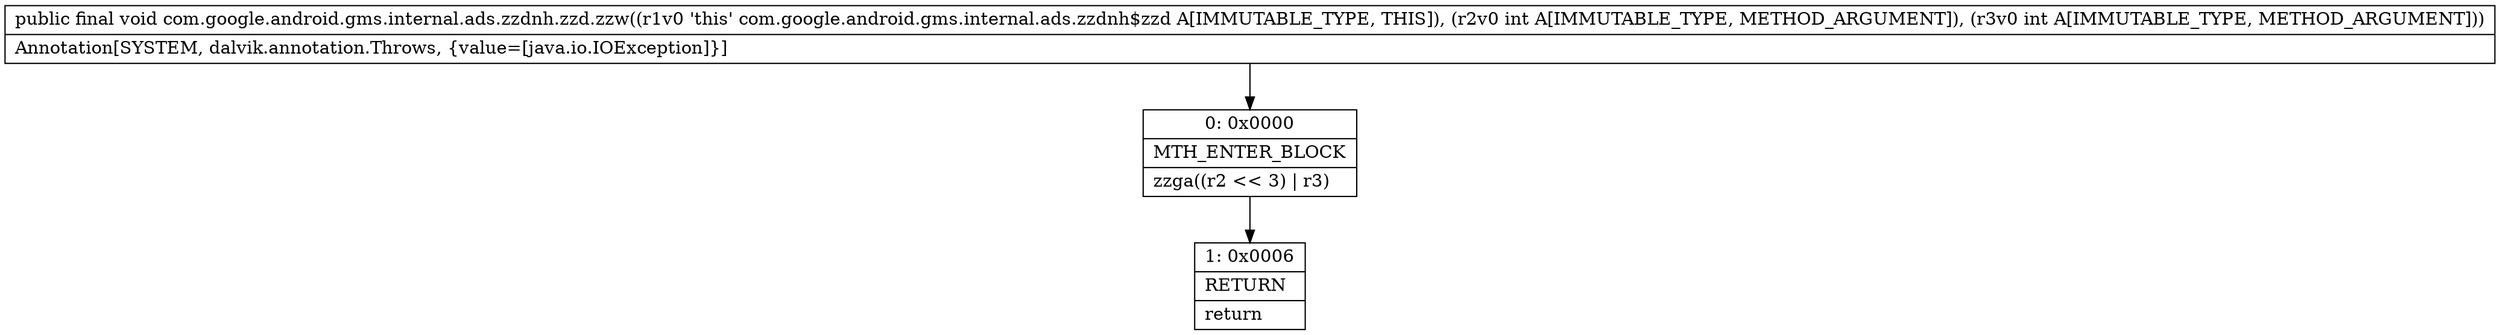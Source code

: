 digraph "CFG forcom.google.android.gms.internal.ads.zzdnh.zzd.zzw(II)V" {
Node_0 [shape=record,label="{0\:\ 0x0000|MTH_ENTER_BLOCK\l|zzga((r2 \<\< 3) \| r3)\l}"];
Node_1 [shape=record,label="{1\:\ 0x0006|RETURN\l|return\l}"];
MethodNode[shape=record,label="{public final void com.google.android.gms.internal.ads.zzdnh.zzd.zzw((r1v0 'this' com.google.android.gms.internal.ads.zzdnh$zzd A[IMMUTABLE_TYPE, THIS]), (r2v0 int A[IMMUTABLE_TYPE, METHOD_ARGUMENT]), (r3v0 int A[IMMUTABLE_TYPE, METHOD_ARGUMENT]))  | Annotation[SYSTEM, dalvik.annotation.Throws, \{value=[java.io.IOException]\}]\l}"];
MethodNode -> Node_0;
Node_0 -> Node_1;
}

